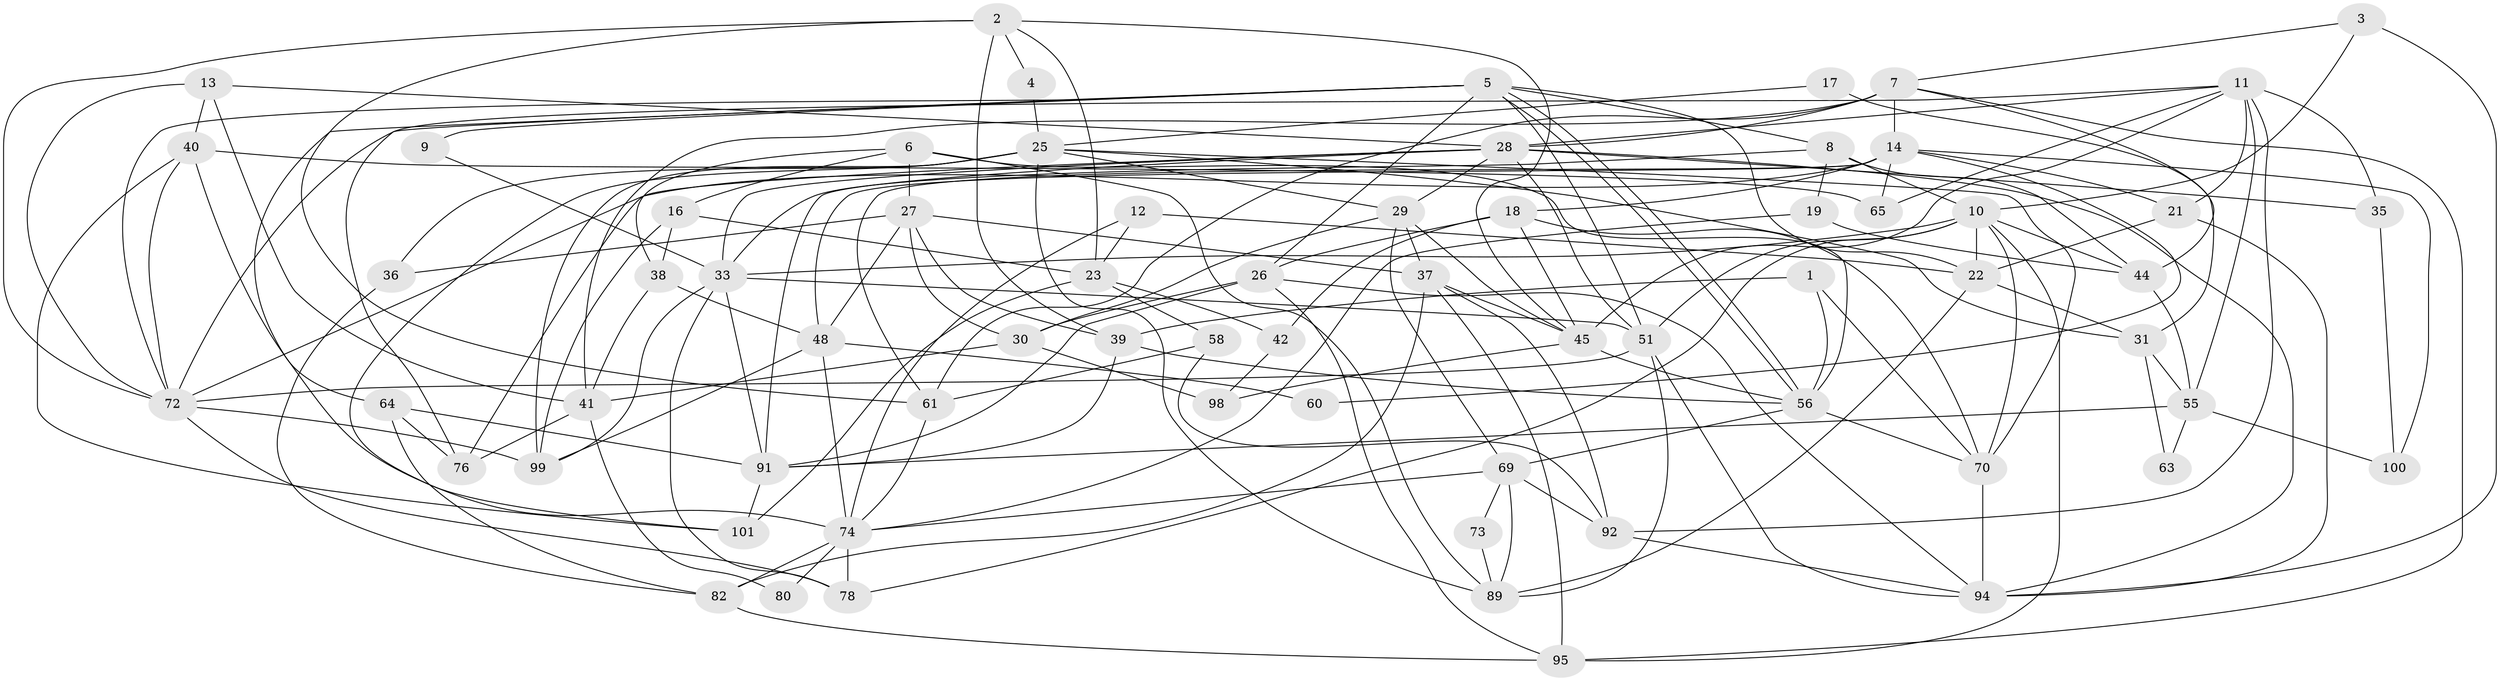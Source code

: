 // Generated by graph-tools (version 1.1) at 2025/24/03/03/25 07:24:03]
// undirected, 67 vertices, 173 edges
graph export_dot {
graph [start="1"]
  node [color=gray90,style=filled];
  1 [super="+43"];
  2 [super="+15"];
  3 [super="+67"];
  4;
  5 [super="+104"];
  6 [super="+66"];
  7 [super="+32"];
  8 [super="+47"];
  9;
  10 [super="+62"];
  11 [super="+34"];
  12;
  13 [super="+68"];
  14 [super="+20"];
  16 [super="+49"];
  17;
  18 [super="+107"];
  19 [super="+86"];
  21;
  22 [super="+87"];
  23 [super="+24"];
  25 [super="+106"];
  26 [super="+79"];
  27 [super="+59"];
  28 [super="+52"];
  29 [super="+54"];
  30 [super="+46"];
  31;
  33 [super="+85"];
  35;
  36;
  37 [super="+71"];
  38;
  39;
  40 [super="+75"];
  41 [super="+93"];
  42;
  44 [super="+90"];
  45 [super="+53"];
  48 [super="+50"];
  51 [super="+57"];
  55 [super="+77"];
  56 [super="+103"];
  58;
  60;
  61;
  63;
  64 [super="+84"];
  65;
  69 [super="+81"];
  70 [super="+102"];
  72 [super="+88"];
  73;
  74 [super="+105"];
  76;
  78;
  80;
  82 [super="+83"];
  89;
  91 [super="+97"];
  92;
  94 [super="+96"];
  95;
  98;
  99;
  100;
  101;
  1 -- 70;
  1 -- 39;
  1 -- 56;
  2 -- 45;
  2 -- 4;
  2 -- 39;
  2 -- 72;
  2 -- 61;
  2 -- 23;
  3 -- 10;
  3 -- 94;
  3 -- 7;
  4 -- 25;
  5 -- 56;
  5 -- 56;
  5 -- 8;
  5 -- 64;
  5 -- 76;
  5 -- 51;
  5 -- 22;
  5 -- 72;
  5 -- 9;
  5 -- 26;
  6 -- 89;
  6 -- 38;
  6 -- 27;
  6 -- 56;
  6 -- 16;
  7 -- 61;
  7 -- 95;
  7 -- 41;
  7 -- 28;
  7 -- 14;
  7 -- 44;
  8 -- 33;
  8 -- 10;
  8 -- 44;
  8 -- 19;
  9 -- 33;
  10 -- 51;
  10 -- 95;
  10 -- 22;
  10 -- 44;
  10 -- 33;
  10 -- 78;
  10 -- 70;
  11 -- 28;
  11 -- 21;
  11 -- 92;
  11 -- 65;
  11 -- 35;
  11 -- 55;
  11 -- 72;
  11 -- 45;
  12 -- 23;
  12 -- 74;
  12 -- 22;
  13 -- 72;
  13 -- 40;
  13 -- 41;
  13 -- 28;
  14 -- 21;
  14 -- 72;
  14 -- 100;
  14 -- 18;
  14 -- 48;
  14 -- 65;
  14 -- 60;
  14 -- 61;
  16 -- 38;
  16 -- 99;
  16 -- 23;
  17 -- 31;
  17 -- 25;
  18 -- 26;
  18 -- 42;
  18 -- 45;
  18 -- 70;
  19 -- 44;
  19 -- 74;
  21 -- 94;
  21 -- 22;
  22 -- 89;
  22 -- 31;
  23 -- 58;
  23 -- 101;
  23 -- 42;
  25 -- 70;
  25 -- 99;
  25 -- 31;
  25 -- 36;
  25 -- 101;
  25 -- 89;
  25 -- 29;
  26 -- 91;
  26 -- 30;
  26 -- 94;
  26 -- 95;
  27 -- 37;
  27 -- 36;
  27 -- 39;
  27 -- 30;
  27 -- 48 [weight=2];
  28 -- 35;
  28 -- 29;
  28 -- 94;
  28 -- 33;
  28 -- 91;
  28 -- 76;
  28 -- 51;
  29 -- 45;
  29 -- 37;
  29 -- 69;
  29 -- 30;
  30 -- 98;
  30 -- 41;
  31 -- 55;
  31 -- 63;
  33 -- 99;
  33 -- 91;
  33 -- 78;
  33 -- 51;
  35 -- 100;
  36 -- 82;
  37 -- 95;
  37 -- 82;
  37 -- 92;
  37 -- 45;
  38 -- 41;
  38 -- 48;
  39 -- 56;
  39 -- 91;
  40 -- 65;
  40 -- 74;
  40 -- 72;
  40 -- 101;
  41 -- 76;
  41 -- 80;
  42 -- 98;
  44 -- 55;
  45 -- 56;
  45 -- 98;
  48 -- 60;
  48 -- 99;
  48 -- 74;
  51 -- 72;
  51 -- 89;
  51 -- 94;
  55 -- 100;
  55 -- 91;
  55 -- 63;
  56 -- 69;
  56 -- 70;
  58 -- 92;
  58 -- 61;
  61 -- 74;
  64 -- 91;
  64 -- 82;
  64 -- 76;
  69 -- 92;
  69 -- 89;
  69 -- 73;
  69 -- 74;
  70 -- 94;
  72 -- 78;
  72 -- 99;
  73 -- 89;
  74 -- 78;
  74 -- 82;
  74 -- 80;
  82 -- 95;
  91 -- 101;
  92 -- 94;
}

